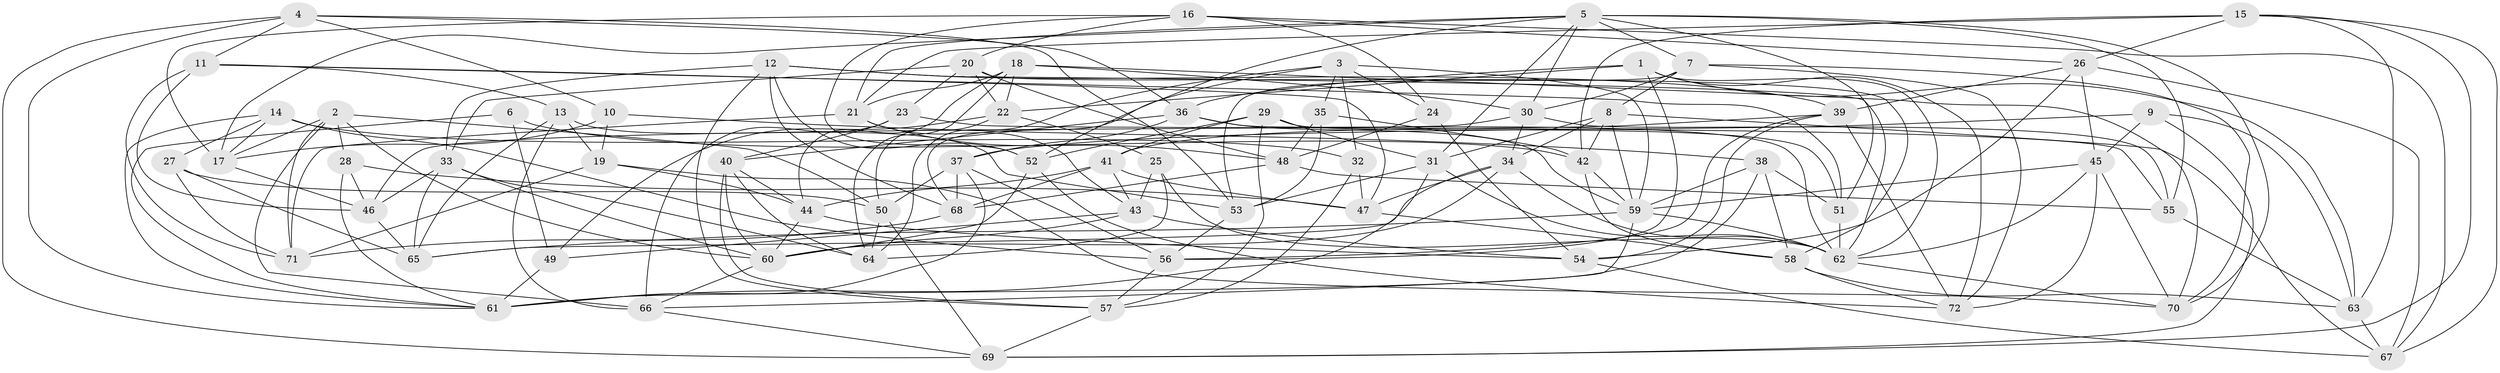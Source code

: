 // original degree distribution, {4: 1.0}
// Generated by graph-tools (version 1.1) at 2025/26/03/09/25 03:26:55]
// undirected, 72 vertices, 208 edges
graph export_dot {
graph [start="1"]
  node [color=gray90,style=filled];
  1;
  2;
  3;
  4;
  5;
  6;
  7;
  8;
  9;
  10;
  11;
  12;
  13;
  14;
  15;
  16;
  17;
  18;
  19;
  20;
  21;
  22;
  23;
  24;
  25;
  26;
  27;
  28;
  29;
  30;
  31;
  32;
  33;
  34;
  35;
  36;
  37;
  38;
  39;
  40;
  41;
  42;
  43;
  44;
  45;
  46;
  47;
  48;
  49;
  50;
  51;
  52;
  53;
  54;
  55;
  56;
  57;
  58;
  59;
  60;
  61;
  62;
  63;
  64;
  65;
  66;
  67;
  68;
  69;
  70;
  71;
  72;
  1 -- 22 [weight=1.0];
  1 -- 36 [weight=1.0];
  1 -- 56 [weight=1.0];
  1 -- 62 [weight=1.0];
  1 -- 63 [weight=1.0];
  1 -- 72 [weight=1.0];
  2 -- 17 [weight=1.0];
  2 -- 28 [weight=1.0];
  2 -- 50 [weight=1.0];
  2 -- 60 [weight=1.0];
  2 -- 66 [weight=1.0];
  2 -- 71 [weight=1.0];
  3 -- 24 [weight=1.0];
  3 -- 32 [weight=1.0];
  3 -- 35 [weight=1.0];
  3 -- 59 [weight=1.0];
  3 -- 64 [weight=1.0];
  3 -- 68 [weight=1.0];
  4 -- 10 [weight=1.0];
  4 -- 11 [weight=1.0];
  4 -- 36 [weight=1.0];
  4 -- 53 [weight=1.0];
  4 -- 61 [weight=1.0];
  4 -- 69 [weight=1.0];
  5 -- 7 [weight=1.0];
  5 -- 17 [weight=1.0];
  5 -- 21 [weight=1.0];
  5 -- 30 [weight=1.0];
  5 -- 31 [weight=1.0];
  5 -- 51 [weight=1.0];
  5 -- 52 [weight=1.0];
  5 -- 55 [weight=2.0];
  5 -- 70 [weight=1.0];
  6 -- 42 [weight=1.0];
  6 -- 49 [weight=2.0];
  6 -- 61 [weight=1.0];
  7 -- 8 [weight=1.0];
  7 -- 30 [weight=1.0];
  7 -- 53 [weight=1.0];
  7 -- 70 [weight=1.0];
  7 -- 72 [weight=1.0];
  8 -- 31 [weight=1.0];
  8 -- 34 [weight=1.0];
  8 -- 42 [weight=1.0];
  8 -- 59 [weight=1.0];
  8 -- 67 [weight=1.0];
  9 -- 37 [weight=1.0];
  9 -- 45 [weight=1.0];
  9 -- 63 [weight=1.0];
  9 -- 69 [weight=1.0];
  10 -- 17 [weight=1.0];
  10 -- 19 [weight=1.0];
  10 -- 38 [weight=1.0];
  11 -- 13 [weight=1.0];
  11 -- 46 [weight=1.0];
  11 -- 47 [weight=1.0];
  11 -- 51 [weight=1.0];
  11 -- 71 [weight=1.0];
  12 -- 33 [weight=1.0];
  12 -- 39 [weight=1.0];
  12 -- 52 [weight=1.0];
  12 -- 57 [weight=1.0];
  12 -- 62 [weight=1.0];
  12 -- 68 [weight=1.0];
  13 -- 19 [weight=2.0];
  13 -- 53 [weight=1.0];
  13 -- 65 [weight=1.0];
  13 -- 66 [weight=1.0];
  14 -- 17 [weight=1.0];
  14 -- 27 [weight=1.0];
  14 -- 32 [weight=1.0];
  14 -- 56 [weight=1.0];
  14 -- 61 [weight=2.0];
  15 -- 21 [weight=1.0];
  15 -- 26 [weight=1.0];
  15 -- 42 [weight=1.0];
  15 -- 63 [weight=1.0];
  15 -- 67 [weight=1.0];
  15 -- 69 [weight=1.0];
  16 -- 17 [weight=1.0];
  16 -- 20 [weight=1.0];
  16 -- 24 [weight=1.0];
  16 -- 26 [weight=1.0];
  16 -- 52 [weight=1.0];
  16 -- 67 [weight=1.0];
  17 -- 46 [weight=1.0];
  18 -- 21 [weight=1.0];
  18 -- 22 [weight=1.0];
  18 -- 30 [weight=1.0];
  18 -- 44 [weight=1.0];
  18 -- 64 [weight=1.0];
  18 -- 70 [weight=1.0];
  19 -- 44 [weight=1.0];
  19 -- 70 [weight=1.0];
  19 -- 71 [weight=1.0];
  20 -- 22 [weight=1.0];
  20 -- 23 [weight=1.0];
  20 -- 33 [weight=1.0];
  20 -- 48 [weight=1.0];
  20 -- 58 [weight=1.0];
  21 -- 43 [weight=1.0];
  21 -- 48 [weight=1.0];
  21 -- 71 [weight=1.0];
  22 -- 25 [weight=1.0];
  22 -- 49 [weight=1.0];
  22 -- 50 [weight=1.0];
  23 -- 40 [weight=1.0];
  23 -- 55 [weight=1.0];
  23 -- 66 [weight=1.0];
  24 -- 48 [weight=1.0];
  24 -- 54 [weight=1.0];
  25 -- 43 [weight=1.0];
  25 -- 62 [weight=1.0];
  25 -- 64 [weight=1.0];
  26 -- 39 [weight=1.0];
  26 -- 45 [weight=1.0];
  26 -- 54 [weight=1.0];
  26 -- 67 [weight=1.0];
  27 -- 50 [weight=1.0];
  27 -- 65 [weight=1.0];
  27 -- 71 [weight=1.0];
  28 -- 46 [weight=1.0];
  28 -- 47 [weight=1.0];
  28 -- 61 [weight=1.0];
  29 -- 31 [weight=1.0];
  29 -- 41 [weight=1.0];
  29 -- 51 [weight=2.0];
  29 -- 52 [weight=1.0];
  29 -- 57 [weight=1.0];
  30 -- 34 [weight=1.0];
  30 -- 46 [weight=1.0];
  30 -- 55 [weight=1.0];
  31 -- 53 [weight=1.0];
  31 -- 61 [weight=1.0];
  31 -- 62 [weight=1.0];
  32 -- 47 [weight=1.0];
  32 -- 57 [weight=1.0];
  33 -- 46 [weight=1.0];
  33 -- 60 [weight=1.0];
  33 -- 64 [weight=1.0];
  33 -- 65 [weight=1.0];
  34 -- 47 [weight=1.0];
  34 -- 60 [weight=1.0];
  34 -- 62 [weight=1.0];
  34 -- 65 [weight=1.0];
  35 -- 42 [weight=1.0];
  35 -- 48 [weight=1.0];
  35 -- 53 [weight=1.0];
  36 -- 37 [weight=1.0];
  36 -- 40 [weight=1.0];
  36 -- 59 [weight=1.0];
  36 -- 62 [weight=1.0];
  37 -- 50 [weight=1.0];
  37 -- 56 [weight=1.0];
  37 -- 61 [weight=1.0];
  37 -- 68 [weight=1.0];
  38 -- 51 [weight=1.0];
  38 -- 58 [weight=1.0];
  38 -- 59 [weight=2.0];
  38 -- 61 [weight=1.0];
  39 -- 41 [weight=1.0];
  39 -- 54 [weight=1.0];
  39 -- 56 [weight=1.0];
  39 -- 72 [weight=1.0];
  40 -- 44 [weight=1.0];
  40 -- 57 [weight=1.0];
  40 -- 60 [weight=1.0];
  40 -- 64 [weight=1.0];
  41 -- 43 [weight=1.0];
  41 -- 44 [weight=1.0];
  41 -- 47 [weight=1.0];
  41 -- 68 [weight=1.0];
  42 -- 58 [weight=1.0];
  42 -- 59 [weight=1.0];
  43 -- 49 [weight=1.0];
  43 -- 54 [weight=1.0];
  43 -- 60 [weight=1.0];
  44 -- 54 [weight=1.0];
  44 -- 60 [weight=1.0];
  45 -- 59 [weight=1.0];
  45 -- 62 [weight=1.0];
  45 -- 70 [weight=1.0];
  45 -- 72 [weight=1.0];
  46 -- 65 [weight=1.0];
  47 -- 58 [weight=1.0];
  48 -- 55 [weight=1.0];
  48 -- 68 [weight=1.0];
  49 -- 61 [weight=2.0];
  50 -- 64 [weight=1.0];
  50 -- 69 [weight=1.0];
  51 -- 62 [weight=1.0];
  52 -- 60 [weight=1.0];
  52 -- 72 [weight=1.0];
  53 -- 56 [weight=1.0];
  54 -- 67 [weight=1.0];
  55 -- 63 [weight=1.0];
  56 -- 57 [weight=1.0];
  57 -- 69 [weight=1.0];
  58 -- 63 [weight=1.0];
  58 -- 72 [weight=1.0];
  59 -- 62 [weight=1.0];
  59 -- 65 [weight=1.0];
  59 -- 66 [weight=1.0];
  60 -- 66 [weight=1.0];
  62 -- 70 [weight=1.0];
  63 -- 67 [weight=1.0];
  66 -- 69 [weight=1.0];
  68 -- 71 [weight=1.0];
}

